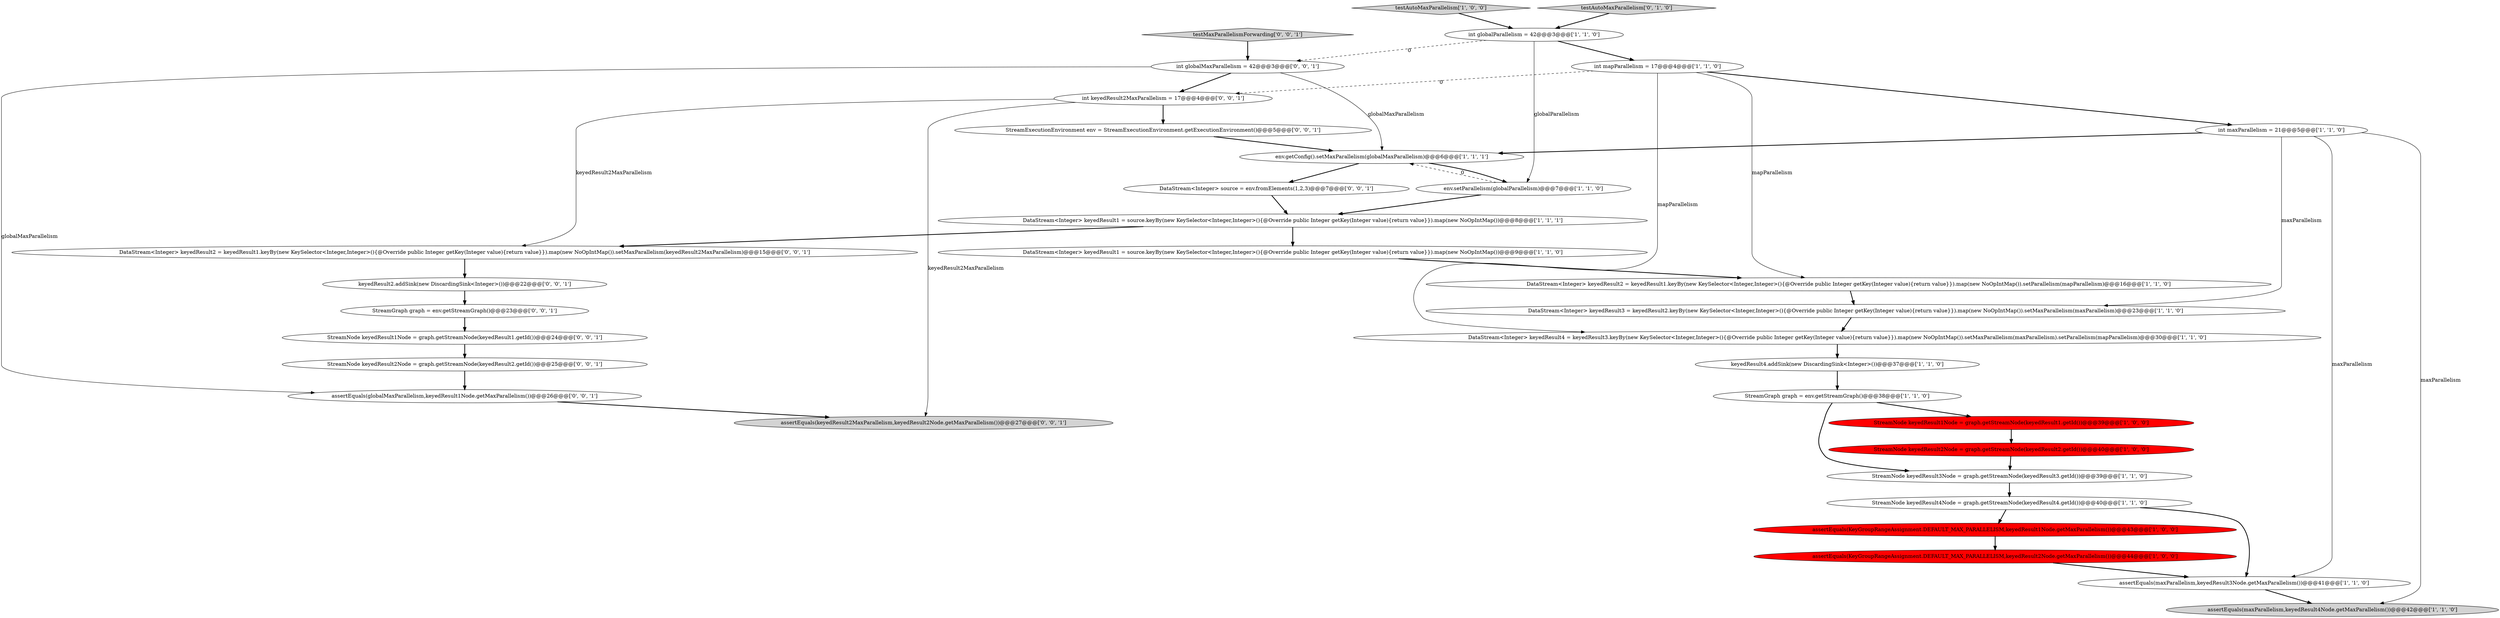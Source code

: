 digraph {
19 [style = filled, label = "assertEquals(maxParallelism,keyedResult3Node.getMaxParallelism())@@@41@@@['1', '1', '0']", fillcolor = white, shape = ellipse image = "AAA0AAABBB1BBB"];
16 [style = filled, label = "assertEquals(maxParallelism,keyedResult4Node.getMaxParallelism())@@@42@@@['1', '1', '0']", fillcolor = lightgray, shape = ellipse image = "AAA0AAABBB1BBB"];
23 [style = filled, label = "DataStream<Integer> keyedResult2 = keyedResult1.keyBy(new KeySelector<Integer,Integer>(){@Override public Integer getKey(Integer value){return value}}).map(new NoOpIntMap()).setMaxParallelism(keyedResult2MaxParallelism)@@@15@@@['0', '0', '1']", fillcolor = white, shape = ellipse image = "AAA0AAABBB3BBB"];
2 [style = filled, label = "keyedResult4.addSink(new DiscardingSink<Integer>())@@@37@@@['1', '1', '0']", fillcolor = white, shape = ellipse image = "AAA0AAABBB1BBB"];
5 [style = filled, label = "int mapParallelism = 17@@@4@@@['1', '1', '0']", fillcolor = white, shape = ellipse image = "AAA0AAABBB1BBB"];
31 [style = filled, label = "DataStream<Integer> source = env.fromElements(1,2,3)@@@7@@@['0', '0', '1']", fillcolor = white, shape = ellipse image = "AAA0AAABBB3BBB"];
30 [style = filled, label = "StreamNode keyedResult1Node = graph.getStreamNode(keyedResult1.getId())@@@24@@@['0', '0', '1']", fillcolor = white, shape = ellipse image = "AAA0AAABBB3BBB"];
1 [style = filled, label = "DataStream<Integer> keyedResult4 = keyedResult3.keyBy(new KeySelector<Integer,Integer>(){@Override public Integer getKey(Integer value){return value}}).map(new NoOpIntMap()).setMaxParallelism(maxParallelism).setParallelism(mapParallelism)@@@30@@@['1', '1', '0']", fillcolor = white, shape = ellipse image = "AAA0AAABBB1BBB"];
7 [style = filled, label = "DataStream<Integer> keyedResult3 = keyedResult2.keyBy(new KeySelector<Integer,Integer>(){@Override public Integer getKey(Integer value){return value}}).map(new NoOpIntMap()).setMaxParallelism(maxParallelism)@@@23@@@['1', '1', '0']", fillcolor = white, shape = ellipse image = "AAA0AAABBB1BBB"];
18 [style = filled, label = "assertEquals(KeyGroupRangeAssignment.DEFAULT_MAX_PARALLELISM,keyedResult2Node.getMaxParallelism())@@@44@@@['1', '0', '0']", fillcolor = red, shape = ellipse image = "AAA1AAABBB1BBB"];
17 [style = filled, label = "int maxParallelism = 21@@@5@@@['1', '1', '0']", fillcolor = white, shape = ellipse image = "AAA0AAABBB1BBB"];
0 [style = filled, label = "testAutoMaxParallelism['1', '0', '0']", fillcolor = lightgray, shape = diamond image = "AAA0AAABBB1BBB"];
11 [style = filled, label = "DataStream<Integer> keyedResult1 = source.keyBy(new KeySelector<Integer,Integer>(){@Override public Integer getKey(Integer value){return value}}).map(new NoOpIntMap())@@@9@@@['1', '1', '0']", fillcolor = white, shape = ellipse image = "AAA0AAABBB1BBB"];
24 [style = filled, label = "StreamNode keyedResult2Node = graph.getStreamNode(keyedResult2.getId())@@@25@@@['0', '0', '1']", fillcolor = white, shape = ellipse image = "AAA0AAABBB3BBB"];
14 [style = filled, label = "env.getConfig().setMaxParallelism(globalMaxParallelism)@@@6@@@['1', '1', '1']", fillcolor = white, shape = ellipse image = "AAA0AAABBB1BBB"];
21 [style = filled, label = "testAutoMaxParallelism['0', '1', '0']", fillcolor = lightgray, shape = diamond image = "AAA0AAABBB2BBB"];
28 [style = filled, label = "int globalMaxParallelism = 42@@@3@@@['0', '0', '1']", fillcolor = white, shape = ellipse image = "AAA0AAABBB3BBB"];
3 [style = filled, label = "StreamNode keyedResult1Node = graph.getStreamNode(keyedResult1.getId())@@@39@@@['1', '0', '0']", fillcolor = red, shape = ellipse image = "AAA1AAABBB1BBB"];
25 [style = filled, label = "assertEquals(globalMaxParallelism,keyedResult1Node.getMaxParallelism())@@@26@@@['0', '0', '1']", fillcolor = white, shape = ellipse image = "AAA0AAABBB3BBB"];
6 [style = filled, label = "DataStream<Integer> keyedResult2 = keyedResult1.keyBy(new KeySelector<Integer,Integer>(){@Override public Integer getKey(Integer value){return value}}).map(new NoOpIntMap()).setParallelism(mapParallelism)@@@16@@@['1', '1', '0']", fillcolor = white, shape = ellipse image = "AAA0AAABBB1BBB"];
8 [style = filled, label = "int globalParallelism = 42@@@3@@@['1', '1', '0']", fillcolor = white, shape = ellipse image = "AAA0AAABBB1BBB"];
29 [style = filled, label = "StreamExecutionEnvironment env = StreamExecutionEnvironment.getExecutionEnvironment()@@@5@@@['0', '0', '1']", fillcolor = white, shape = ellipse image = "AAA0AAABBB3BBB"];
22 [style = filled, label = "StreamGraph graph = env.getStreamGraph()@@@23@@@['0', '0', '1']", fillcolor = white, shape = ellipse image = "AAA0AAABBB3BBB"];
9 [style = filled, label = "DataStream<Integer> keyedResult1 = source.keyBy(new KeySelector<Integer,Integer>(){@Override public Integer getKey(Integer value){return value}}).map(new NoOpIntMap())@@@8@@@['1', '1', '1']", fillcolor = white, shape = ellipse image = "AAA0AAABBB1BBB"];
13 [style = filled, label = "StreamNode keyedResult4Node = graph.getStreamNode(keyedResult4.getId())@@@40@@@['1', '1', '0']", fillcolor = white, shape = ellipse image = "AAA0AAABBB1BBB"];
27 [style = filled, label = "int keyedResult2MaxParallelism = 17@@@4@@@['0', '0', '1']", fillcolor = white, shape = ellipse image = "AAA0AAABBB3BBB"];
26 [style = filled, label = "testMaxParallelismForwarding['0', '0', '1']", fillcolor = lightgray, shape = diamond image = "AAA0AAABBB3BBB"];
10 [style = filled, label = "assertEquals(KeyGroupRangeAssignment.DEFAULT_MAX_PARALLELISM,keyedResult1Node.getMaxParallelism())@@@43@@@['1', '0', '0']", fillcolor = red, shape = ellipse image = "AAA1AAABBB1BBB"];
32 [style = filled, label = "keyedResult2.addSink(new DiscardingSink<Integer>())@@@22@@@['0', '0', '1']", fillcolor = white, shape = ellipse image = "AAA0AAABBB3BBB"];
15 [style = filled, label = "StreamGraph graph = env.getStreamGraph()@@@38@@@['1', '1', '0']", fillcolor = white, shape = ellipse image = "AAA0AAABBB1BBB"];
20 [style = filled, label = "StreamNode keyedResult3Node = graph.getStreamNode(keyedResult3.getId())@@@39@@@['1', '1', '0']", fillcolor = white, shape = ellipse image = "AAA0AAABBB1BBB"];
4 [style = filled, label = "StreamNode keyedResult2Node = graph.getStreamNode(keyedResult2.getId())@@@40@@@['1', '0', '0']", fillcolor = red, shape = ellipse image = "AAA1AAABBB1BBB"];
33 [style = filled, label = "assertEquals(keyedResult2MaxParallelism,keyedResult2Node.getMaxParallelism())@@@27@@@['0', '0', '1']", fillcolor = lightgray, shape = ellipse image = "AAA0AAABBB3BBB"];
12 [style = filled, label = "env.setParallelism(globalParallelism)@@@7@@@['1', '1', '0']", fillcolor = white, shape = ellipse image = "AAA0AAABBB1BBB"];
13->10 [style = bold, label=""];
10->18 [style = bold, label=""];
30->24 [style = bold, label=""];
32->22 [style = bold, label=""];
17->19 [style = solid, label="maxParallelism"];
7->1 [style = bold, label=""];
20->13 [style = bold, label=""];
28->14 [style = solid, label="globalMaxParallelism"];
9->11 [style = bold, label=""];
25->33 [style = bold, label=""];
17->7 [style = solid, label="maxParallelism"];
31->9 [style = bold, label=""];
11->6 [style = bold, label=""];
17->16 [style = solid, label="maxParallelism"];
18->19 [style = bold, label=""];
21->8 [style = bold, label=""];
23->32 [style = bold, label=""];
8->28 [style = dashed, label="0"];
12->9 [style = bold, label=""];
5->17 [style = bold, label=""];
15->3 [style = bold, label=""];
3->4 [style = bold, label=""];
5->6 [style = solid, label="mapParallelism"];
22->30 [style = bold, label=""];
19->16 [style = bold, label=""];
9->23 [style = bold, label=""];
13->19 [style = bold, label=""];
5->27 [style = dashed, label="0"];
12->14 [style = dashed, label="0"];
8->5 [style = bold, label=""];
17->14 [style = bold, label=""];
15->20 [style = bold, label=""];
24->25 [style = bold, label=""];
14->12 [style = bold, label=""];
2->15 [style = bold, label=""];
14->31 [style = bold, label=""];
4->20 [style = bold, label=""];
0->8 [style = bold, label=""];
29->14 [style = bold, label=""];
5->1 [style = solid, label="mapParallelism"];
28->25 [style = solid, label="globalMaxParallelism"];
1->2 [style = bold, label=""];
28->27 [style = bold, label=""];
26->28 [style = bold, label=""];
27->29 [style = bold, label=""];
8->12 [style = solid, label="globalParallelism"];
6->7 [style = bold, label=""];
27->33 [style = solid, label="keyedResult2MaxParallelism"];
27->23 [style = solid, label="keyedResult2MaxParallelism"];
}
